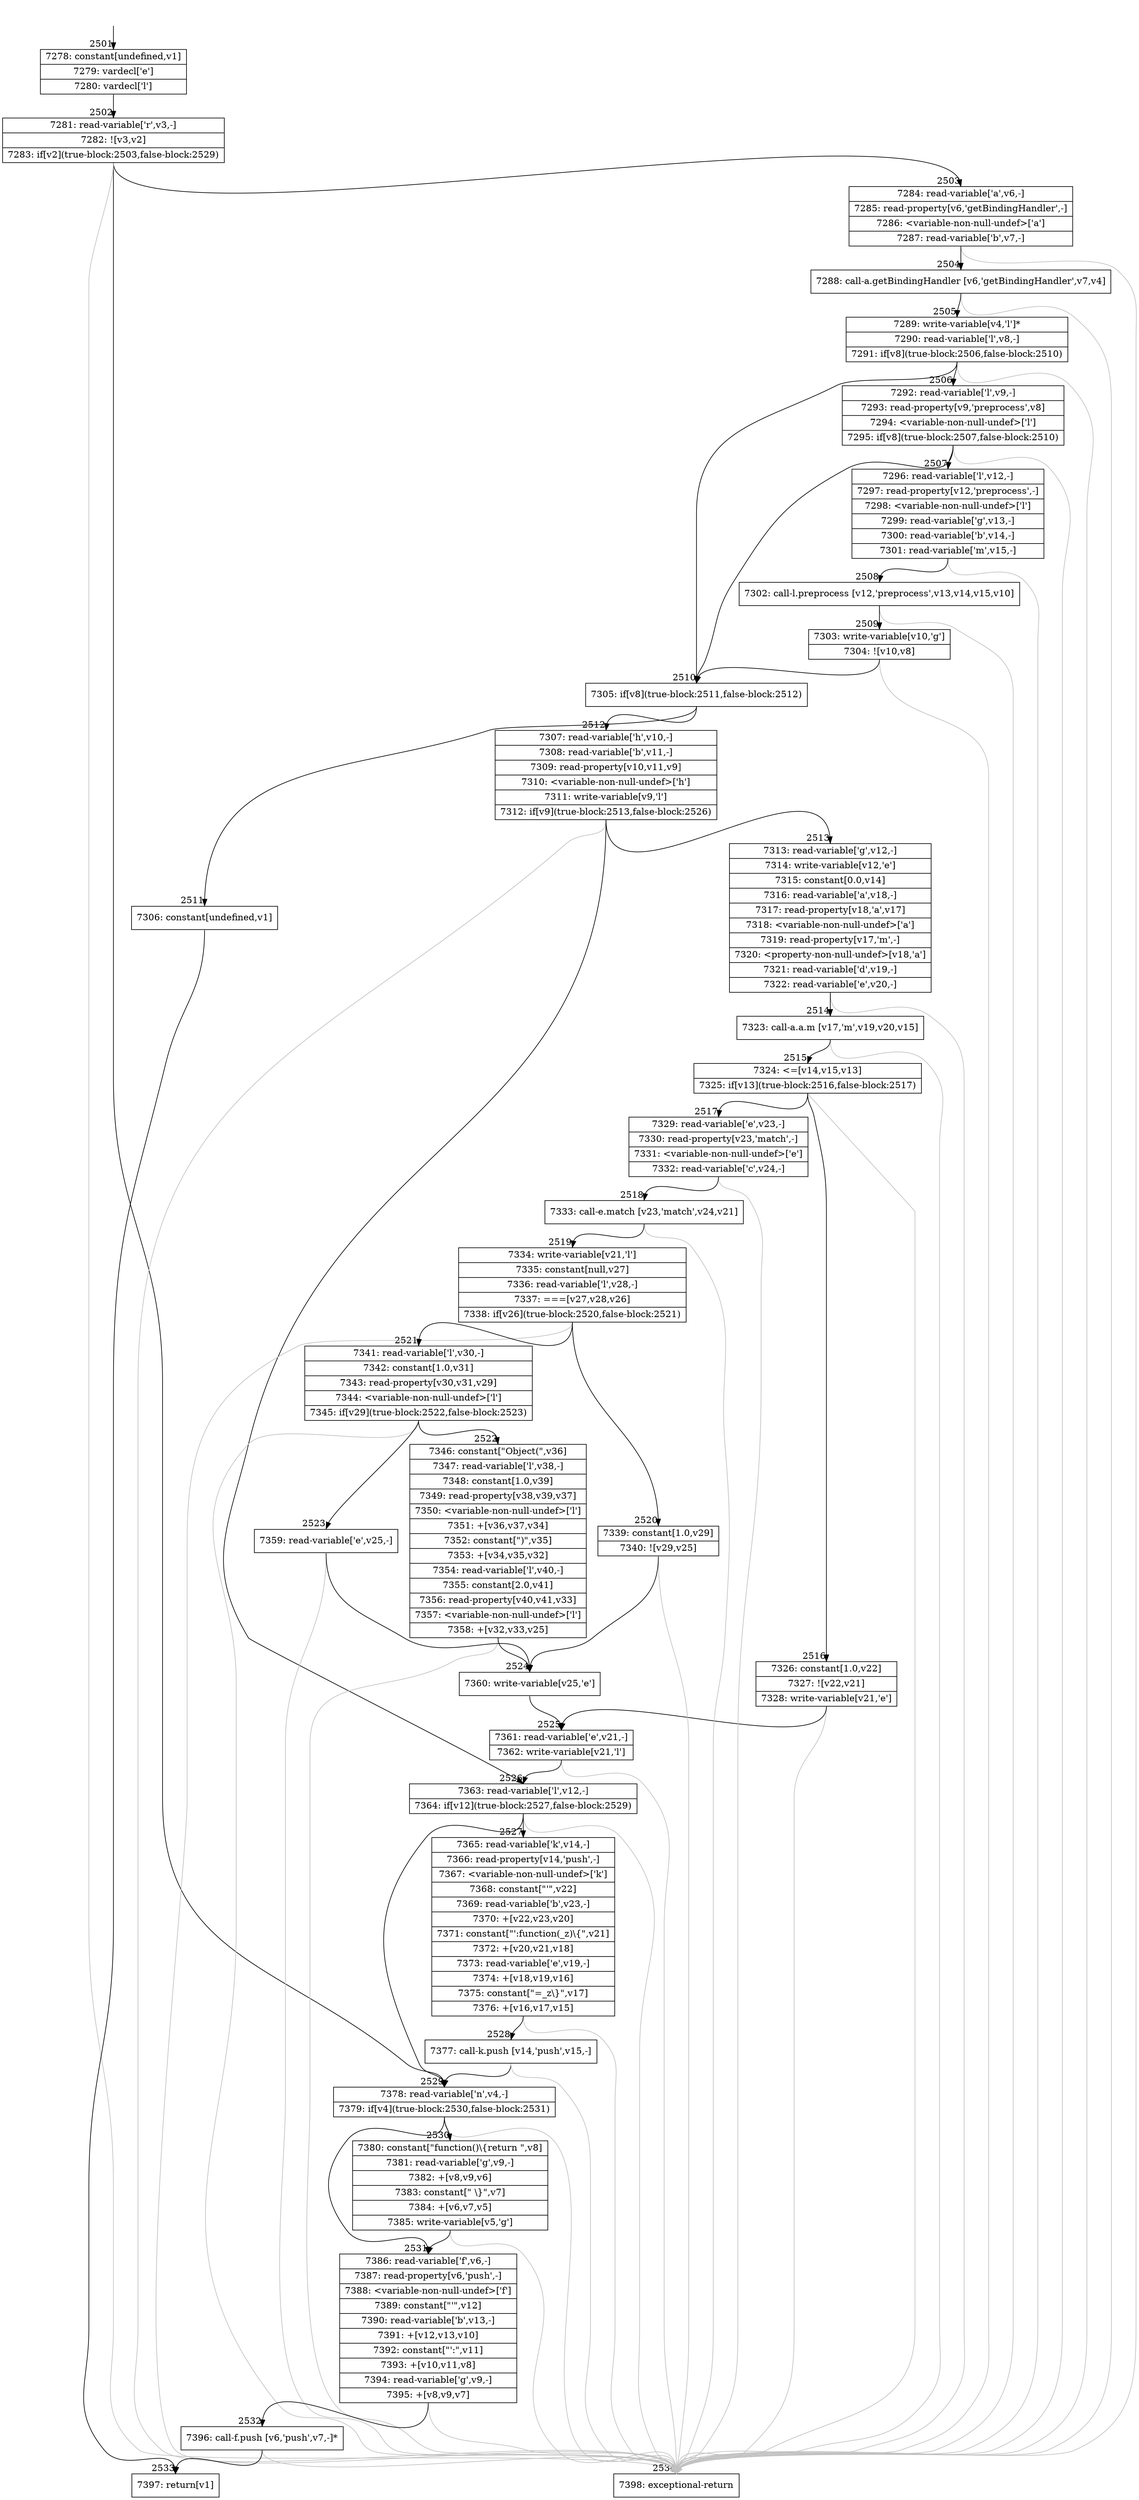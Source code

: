 digraph {
rankdir="TD"
BB_entry207[shape=none,label=""];
BB_entry207 -> BB2501 [tailport=s, headport=n, headlabel="    2501"]
BB2501 [shape=record label="{7278: constant[undefined,v1]|7279: vardecl['e']|7280: vardecl['l']}" ] 
BB2501 -> BB2502 [tailport=s, headport=n, headlabel="      2502"]
BB2502 [shape=record label="{7281: read-variable['r',v3,-]|7282: ![v3,v2]|7283: if[v2](true-block:2503,false-block:2529)}" ] 
BB2502 -> BB2503 [tailport=s, headport=n, headlabel="      2503"]
BB2502 -> BB2529 [tailport=s, headport=n, headlabel="      2529"]
BB2502 -> BB2534 [tailport=s, headport=n, color=gray, headlabel="      2534"]
BB2503 [shape=record label="{7284: read-variable['a',v6,-]|7285: read-property[v6,'getBindingHandler',-]|7286: \<variable-non-null-undef\>['a']|7287: read-variable['b',v7,-]}" ] 
BB2503 -> BB2504 [tailport=s, headport=n, headlabel="      2504"]
BB2503 -> BB2534 [tailport=s, headport=n, color=gray]
BB2504 [shape=record label="{7288: call-a.getBindingHandler [v6,'getBindingHandler',v7,v4]}" ] 
BB2504 -> BB2505 [tailport=s, headport=n, headlabel="      2505"]
BB2504 -> BB2534 [tailport=s, headport=n, color=gray]
BB2505 [shape=record label="{7289: write-variable[v4,'l']*|7290: read-variable['l',v8,-]|7291: if[v8](true-block:2506,false-block:2510)}" ] 
BB2505 -> BB2510 [tailport=s, headport=n, headlabel="      2510"]
BB2505 -> BB2506 [tailport=s, headport=n, headlabel="      2506"]
BB2505 -> BB2534 [tailport=s, headport=n, color=gray]
BB2506 [shape=record label="{7292: read-variable['l',v9,-]|7293: read-property[v9,'preprocess',v8]|7294: \<variable-non-null-undef\>['l']|7295: if[v8](true-block:2507,false-block:2510)}" ] 
BB2506 -> BB2510 [tailport=s, headport=n]
BB2506 -> BB2507 [tailport=s, headport=n, headlabel="      2507"]
BB2506 -> BB2534 [tailport=s, headport=n, color=gray]
BB2507 [shape=record label="{7296: read-variable['l',v12,-]|7297: read-property[v12,'preprocess',-]|7298: \<variable-non-null-undef\>['l']|7299: read-variable['g',v13,-]|7300: read-variable['b',v14,-]|7301: read-variable['m',v15,-]}" ] 
BB2507 -> BB2508 [tailport=s, headport=n, headlabel="      2508"]
BB2507 -> BB2534 [tailport=s, headport=n, color=gray]
BB2508 [shape=record label="{7302: call-l.preprocess [v12,'preprocess',v13,v14,v15,v10]}" ] 
BB2508 -> BB2509 [tailport=s, headport=n, headlabel="      2509"]
BB2508 -> BB2534 [tailport=s, headport=n, color=gray]
BB2509 [shape=record label="{7303: write-variable[v10,'g']|7304: ![v10,v8]}" ] 
BB2509 -> BB2510 [tailport=s, headport=n]
BB2509 -> BB2534 [tailport=s, headport=n, color=gray]
BB2510 [shape=record label="{7305: if[v8](true-block:2511,false-block:2512)}" ] 
BB2510 -> BB2511 [tailport=s, headport=n, headlabel="      2511"]
BB2510 -> BB2512 [tailport=s, headport=n, headlabel="      2512"]
BB2511 [shape=record label="{7306: constant[undefined,v1]}" ] 
BB2511 -> BB2533 [tailport=s, headport=n, headlabel="      2533"]
BB2512 [shape=record label="{7307: read-variable['h',v10,-]|7308: read-variable['b',v11,-]|7309: read-property[v10,v11,v9]|7310: \<variable-non-null-undef\>['h']|7311: write-variable[v9,'l']|7312: if[v9](true-block:2513,false-block:2526)}" ] 
BB2512 -> BB2513 [tailport=s, headport=n, headlabel="      2513"]
BB2512 -> BB2526 [tailport=s, headport=n, headlabel="      2526"]
BB2512 -> BB2534 [tailport=s, headport=n, color=gray]
BB2513 [shape=record label="{7313: read-variable['g',v12,-]|7314: write-variable[v12,'e']|7315: constant[0.0,v14]|7316: read-variable['a',v18,-]|7317: read-property[v18,'a',v17]|7318: \<variable-non-null-undef\>['a']|7319: read-property[v17,'m',-]|7320: \<property-non-null-undef\>[v18,'a']|7321: read-variable['d',v19,-]|7322: read-variable['e',v20,-]}" ] 
BB2513 -> BB2514 [tailport=s, headport=n, headlabel="      2514"]
BB2513 -> BB2534 [tailport=s, headport=n, color=gray]
BB2514 [shape=record label="{7323: call-a.a.m [v17,'m',v19,v20,v15]}" ] 
BB2514 -> BB2515 [tailport=s, headport=n, headlabel="      2515"]
BB2514 -> BB2534 [tailport=s, headport=n, color=gray]
BB2515 [shape=record label="{7324: \<=[v14,v15,v13]|7325: if[v13](true-block:2516,false-block:2517)}" ] 
BB2515 -> BB2516 [tailport=s, headport=n, headlabel="      2516"]
BB2515 -> BB2517 [tailport=s, headport=n, headlabel="      2517"]
BB2515 -> BB2534 [tailport=s, headport=n, color=gray]
BB2516 [shape=record label="{7326: constant[1.0,v22]|7327: ![v22,v21]|7328: write-variable[v21,'e']}" ] 
BB2516 -> BB2525 [tailport=s, headport=n, headlabel="      2525"]
BB2516 -> BB2534 [tailport=s, headport=n, color=gray]
BB2517 [shape=record label="{7329: read-variable['e',v23,-]|7330: read-property[v23,'match',-]|7331: \<variable-non-null-undef\>['e']|7332: read-variable['c',v24,-]}" ] 
BB2517 -> BB2518 [tailport=s, headport=n, headlabel="      2518"]
BB2517 -> BB2534 [tailport=s, headport=n, color=gray]
BB2518 [shape=record label="{7333: call-e.match [v23,'match',v24,v21]}" ] 
BB2518 -> BB2519 [tailport=s, headport=n, headlabel="      2519"]
BB2518 -> BB2534 [tailport=s, headport=n, color=gray]
BB2519 [shape=record label="{7334: write-variable[v21,'l']|7335: constant[null,v27]|7336: read-variable['l',v28,-]|7337: ===[v27,v28,v26]|7338: if[v26](true-block:2520,false-block:2521)}" ] 
BB2519 -> BB2520 [tailport=s, headport=n, headlabel="      2520"]
BB2519 -> BB2521 [tailport=s, headport=n, headlabel="      2521"]
BB2519 -> BB2534 [tailport=s, headport=n, color=gray]
BB2520 [shape=record label="{7339: constant[1.0,v29]|7340: ![v29,v25]}" ] 
BB2520 -> BB2524 [tailport=s, headport=n, headlabel="      2524"]
BB2520 -> BB2534 [tailport=s, headport=n, color=gray]
BB2521 [shape=record label="{7341: read-variable['l',v30,-]|7342: constant[1.0,v31]|7343: read-property[v30,v31,v29]|7344: \<variable-non-null-undef\>['l']|7345: if[v29](true-block:2522,false-block:2523)}" ] 
BB2521 -> BB2522 [tailport=s, headport=n, headlabel="      2522"]
BB2521 -> BB2523 [tailport=s, headport=n, headlabel="      2523"]
BB2521 -> BB2534 [tailport=s, headport=n, color=gray]
BB2522 [shape=record label="{7346: constant[\"Object(\",v36]|7347: read-variable['l',v38,-]|7348: constant[1.0,v39]|7349: read-property[v38,v39,v37]|7350: \<variable-non-null-undef\>['l']|7351: +[v36,v37,v34]|7352: constant[\")\",v35]|7353: +[v34,v35,v32]|7354: read-variable['l',v40,-]|7355: constant[2.0,v41]|7356: read-property[v40,v41,v33]|7357: \<variable-non-null-undef\>['l']|7358: +[v32,v33,v25]}" ] 
BB2522 -> BB2524 [tailport=s, headport=n]
BB2522 -> BB2534 [tailport=s, headport=n, color=gray]
BB2523 [shape=record label="{7359: read-variable['e',v25,-]}" ] 
BB2523 -> BB2524 [tailport=s, headport=n]
BB2523 -> BB2534 [tailport=s, headport=n, color=gray]
BB2524 [shape=record label="{7360: write-variable[v25,'e']}" ] 
BB2524 -> BB2525 [tailport=s, headport=n]
BB2525 [shape=record label="{7361: read-variable['e',v21,-]|7362: write-variable[v21,'l']}" ] 
BB2525 -> BB2526 [tailport=s, headport=n]
BB2525 -> BB2534 [tailport=s, headport=n, color=gray]
BB2526 [shape=record label="{7363: read-variable['l',v12,-]|7364: if[v12](true-block:2527,false-block:2529)}" ] 
BB2526 -> BB2529 [tailport=s, headport=n]
BB2526 -> BB2527 [tailport=s, headport=n, headlabel="      2527"]
BB2526 -> BB2534 [tailport=s, headport=n, color=gray]
BB2527 [shape=record label="{7365: read-variable['k',v14,-]|7366: read-property[v14,'push',-]|7367: \<variable-non-null-undef\>['k']|7368: constant[\"'\",v22]|7369: read-variable['b',v23,-]|7370: +[v22,v23,v20]|7371: constant[\"':function(_z)\\\{\",v21]|7372: +[v20,v21,v18]|7373: read-variable['e',v19,-]|7374: +[v18,v19,v16]|7375: constant[\"=_z\\\}\",v17]|7376: +[v16,v17,v15]}" ] 
BB2527 -> BB2528 [tailport=s, headport=n, headlabel="      2528"]
BB2527 -> BB2534 [tailport=s, headport=n, color=gray]
BB2528 [shape=record label="{7377: call-k.push [v14,'push',v15,-]}" ] 
BB2528 -> BB2529 [tailport=s, headport=n]
BB2528 -> BB2534 [tailport=s, headport=n, color=gray]
BB2529 [shape=record label="{7378: read-variable['n',v4,-]|7379: if[v4](true-block:2530,false-block:2531)}" ] 
BB2529 -> BB2531 [tailport=s, headport=n, headlabel="      2531"]
BB2529 -> BB2530 [tailport=s, headport=n, headlabel="      2530"]
BB2529 -> BB2534 [tailport=s, headport=n, color=gray]
BB2530 [shape=record label="{7380: constant[\"function()\\\{return \",v8]|7381: read-variable['g',v9,-]|7382: +[v8,v9,v6]|7383: constant[\" \\\}\",v7]|7384: +[v6,v7,v5]|7385: write-variable[v5,'g']}" ] 
BB2530 -> BB2531 [tailport=s, headport=n]
BB2530 -> BB2534 [tailport=s, headport=n, color=gray]
BB2531 [shape=record label="{7386: read-variable['f',v6,-]|7387: read-property[v6,'push',-]|7388: \<variable-non-null-undef\>['f']|7389: constant[\"'\",v12]|7390: read-variable['b',v13,-]|7391: +[v12,v13,v10]|7392: constant[\"':\",v11]|7393: +[v10,v11,v8]|7394: read-variable['g',v9,-]|7395: +[v8,v9,v7]}" ] 
BB2531 -> BB2532 [tailport=s, headport=n, headlabel="      2532"]
BB2531 -> BB2534 [tailport=s, headport=n, color=gray]
BB2532 [shape=record label="{7396: call-f.push [v6,'push',v7,-]*}" ] 
BB2532 -> BB2533 [tailport=s, headport=n]
BB2532 -> BB2534 [tailport=s, headport=n, color=gray]
BB2533 [shape=record label="{7397: return[v1]}" ] 
BB2534 [shape=record label="{7398: exceptional-return}" ] 
}
